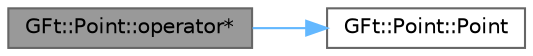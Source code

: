 digraph "GFt::Point::operator*"
{
 // LATEX_PDF_SIZE
  bgcolor="transparent";
  edge [fontname=Helvetica,fontsize=10,labelfontname=Helvetica,labelfontsize=10];
  node [fontname=Helvetica,fontsize=10,shape=box,height=0.2,width=0.4];
  rankdir="LR";
  Node1 [id="Node000001",label="GFt::Point::operator*",height=0.2,width=0.4,color="gray40", fillcolor="grey60", style="filled", fontcolor="black",tooltip="乘法操作符重载"];
  Node1 -> Node2 [id="edge1_Node000001_Node000002",color="steelblue1",style="solid",tooltip=" "];
  Node2 [id="Node000002",label="GFt::Point::Point",height=0.2,width=0.4,color="grey40", fillcolor="white", style="filled",URL="$class_g_ft_1_1_point.html#a4638a3e79f10e003a62c78934dfc8db9",tooltip="构造函数"];
}
